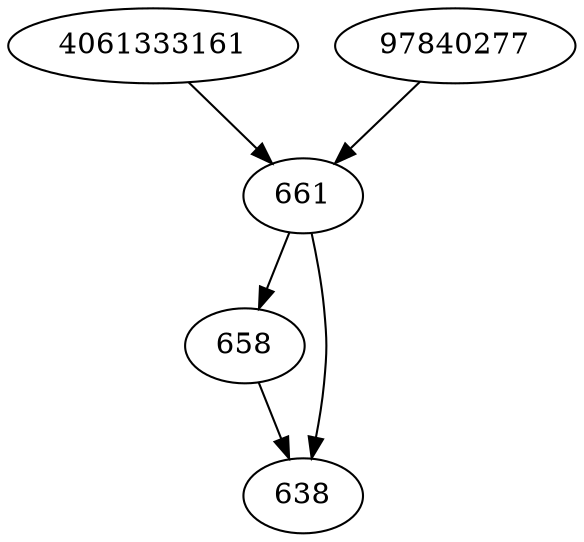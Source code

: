 strict digraph  {
4061333161;
658;
97840277;
661;
638;
4061333161 -> 661;
658 -> 638;
97840277 -> 661;
661 -> 658;
661 -> 638;
}
